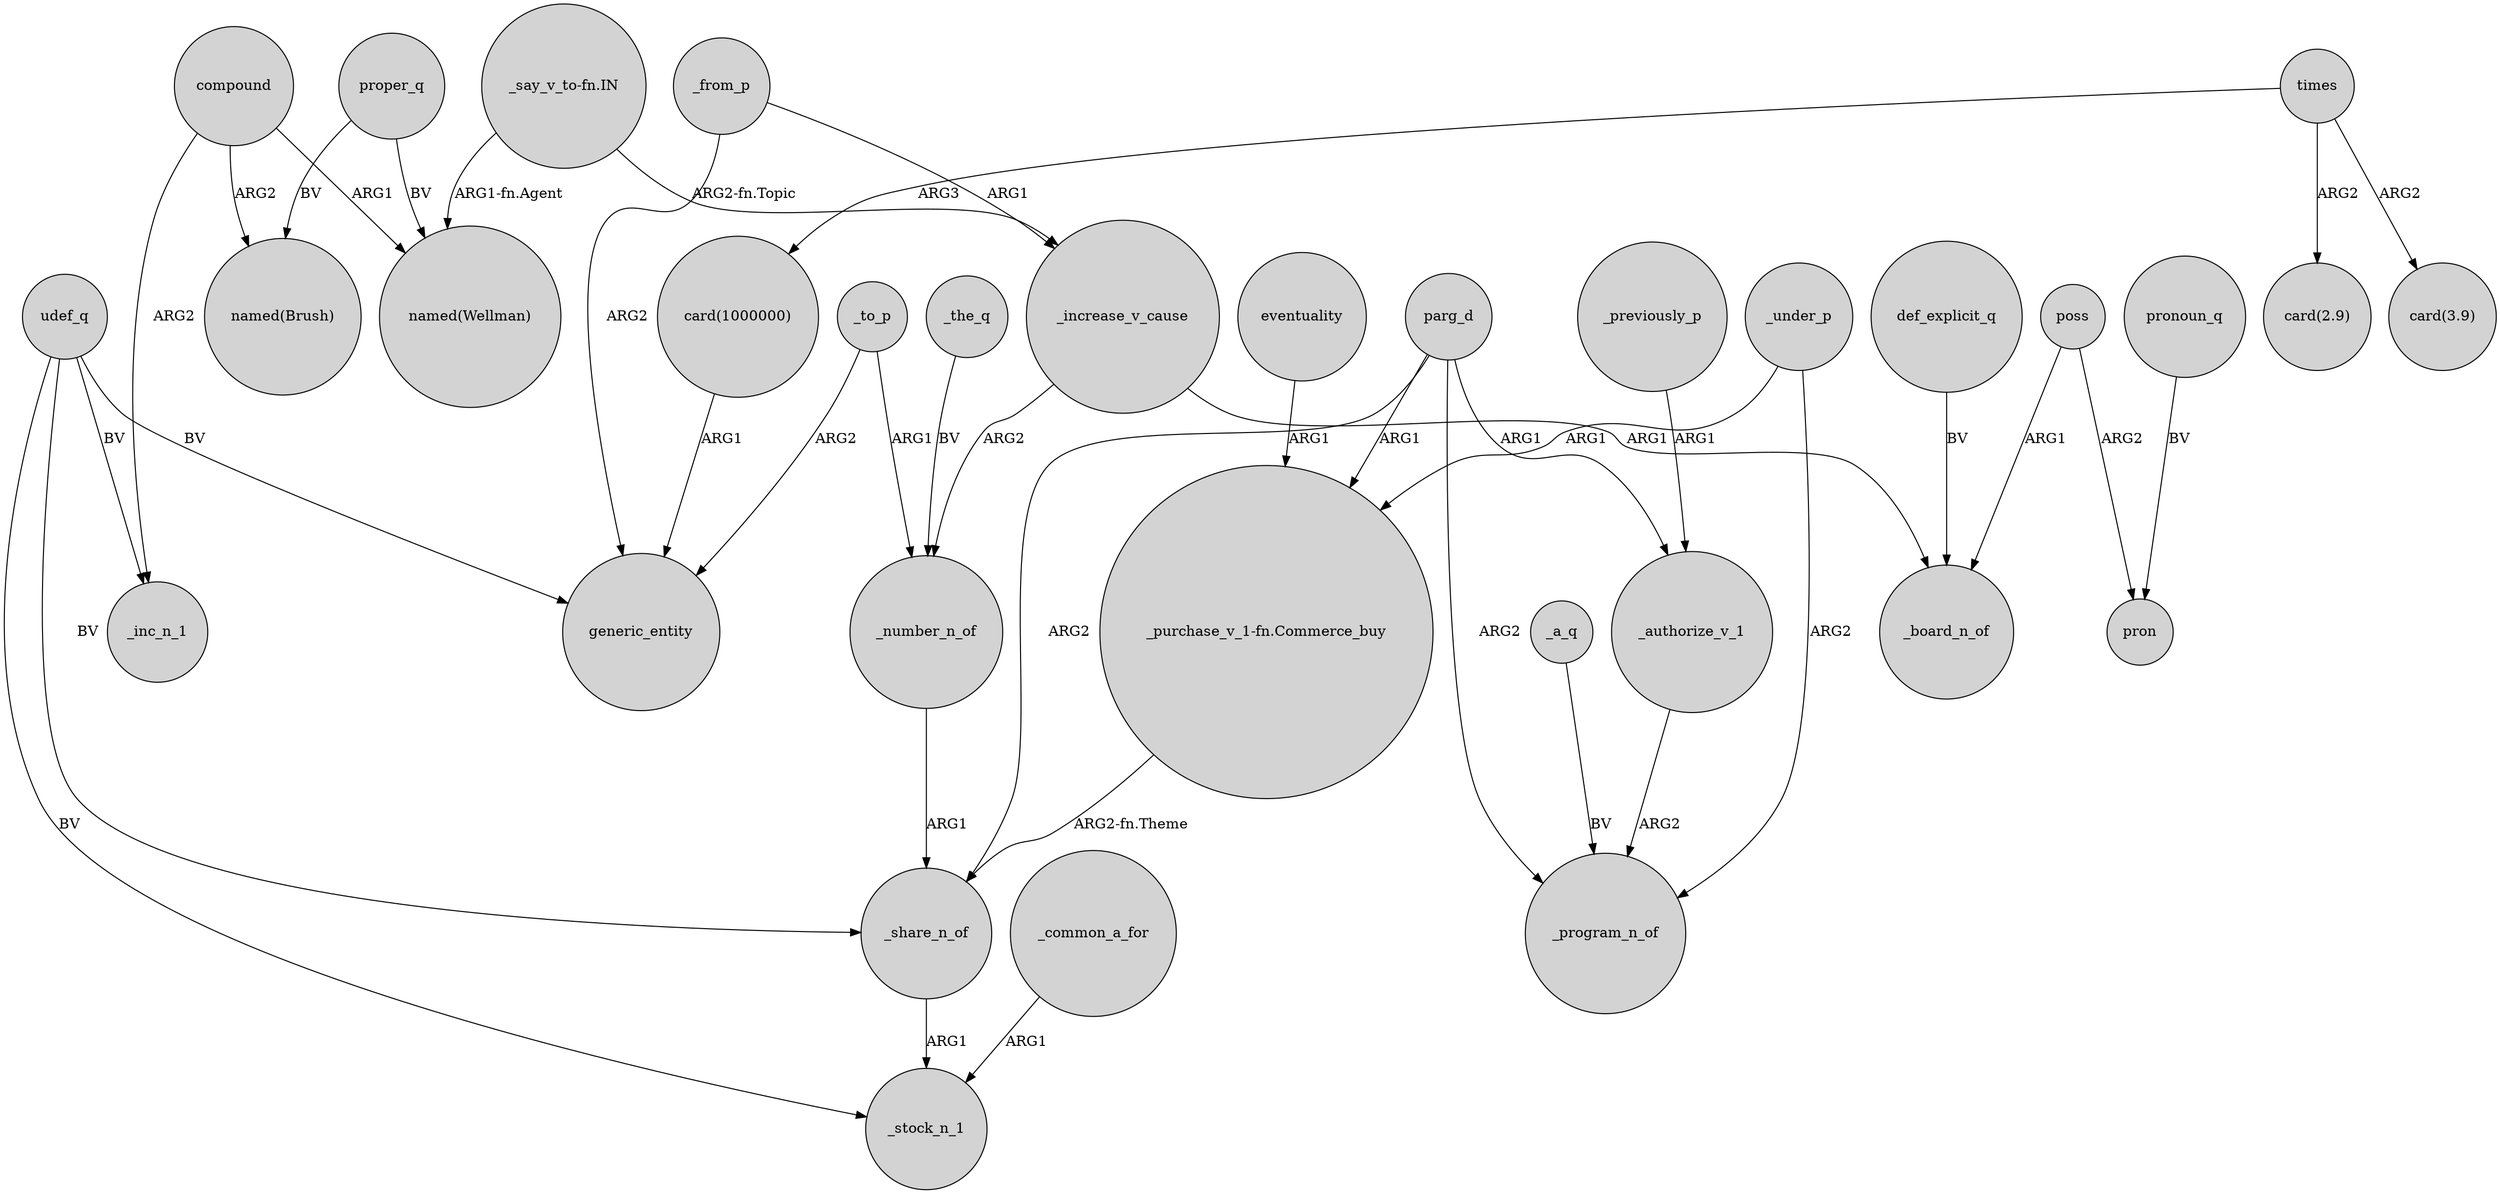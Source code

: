 digraph {
	node [shape=circle style=filled]
	"card(1000000)" -> generic_entity [label=ARG1]
	udef_q -> _inc_n_1 [label=BV]
	udef_q -> generic_entity [label=BV]
	times -> "card(2.9)" [label=ARG2]
	poss -> pron [label=ARG2]
	parg_d -> _share_n_of [label=ARG2]
	_to_p -> _number_n_of [label=ARG1]
	proper_q -> "named(Brush)" [label=BV]
	eventuality -> "_purchase_v_1-fn.Commerce_buy" [label=ARG1]
	_from_p -> _increase_v_cause [label=ARG1]
	times -> "card(3.9)" [label=ARG2]
	"_say_v_to-fn.IN" -> _increase_v_cause [label="ARG2-fn.Topic"]
	_increase_v_cause -> _number_n_of [label=ARG2]
	poss -> _board_n_of [label=ARG1]
	_the_q -> _number_n_of [label=BV]
	def_explicit_q -> _board_n_of [label=BV]
	parg_d -> _program_n_of [label=ARG2]
	_from_p -> generic_entity [label=ARG2]
	_under_p -> _program_n_of [label=ARG2]
	proper_q -> "named(Wellman)" [label=BV]
	_to_p -> generic_entity [label=ARG2]
	"_purchase_v_1-fn.Commerce_buy" -> _share_n_of [label="ARG2-fn.Theme"]
	pronoun_q -> pron [label=BV]
	udef_q -> _stock_n_1 [label=BV]
	parg_d -> "_purchase_v_1-fn.Commerce_buy" [label=ARG1]
	parg_d -> _authorize_v_1 [label=ARG1]
	times -> "card(1000000)" [label=ARG3]
	_under_p -> "_purchase_v_1-fn.Commerce_buy" [label=ARG1]
	_authorize_v_1 -> _program_n_of [label=ARG2]
	_a_q -> _program_n_of [label=BV]
	compound -> "named(Brush)" [label=ARG2]
	udef_q -> _share_n_of [label=BV]
	compound -> "named(Wellman)" [label=ARG1]
	_common_a_for -> _stock_n_1 [label=ARG1]
	_increase_v_cause -> _board_n_of [label=ARG1]
	_previously_p -> _authorize_v_1 [label=ARG1]
	_share_n_of -> _stock_n_1 [label=ARG1]
	compound -> _inc_n_1 [label=ARG2]
	_number_n_of -> _share_n_of [label=ARG1]
	"_say_v_to-fn.IN" -> "named(Wellman)" [label="ARG1-fn.Agent"]
}
